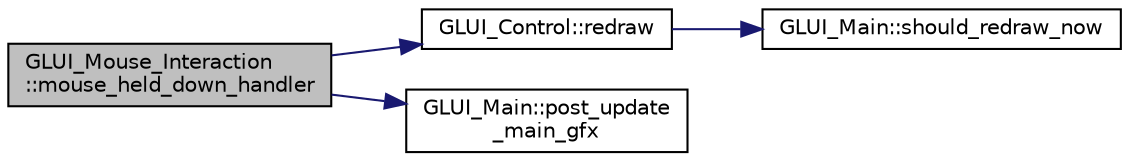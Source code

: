digraph "GLUI_Mouse_Interaction::mouse_held_down_handler"
{
  edge [fontname="Helvetica",fontsize="10",labelfontname="Helvetica",labelfontsize="10"];
  node [fontname="Helvetica",fontsize="10",shape=record];
  rankdir="LR";
  Node1 [label="GLUI_Mouse_Interaction\l::mouse_held_down_handler",height=0.2,width=0.4,color="black", fillcolor="grey75", style="filled", fontcolor="black"];
  Node1 -> Node2 [color="midnightblue",fontsize="10",style="solid",fontname="Helvetica"];
  Node2 [label="GLUI_Control::redraw",height=0.2,width=0.4,color="black", fillcolor="white", style="filled",URL="$class_g_l_u_i___control.html#a7777125cd866884377899df625bad6cd"];
  Node2 -> Node3 [color="midnightblue",fontsize="10",style="solid",fontname="Helvetica"];
  Node3 [label="GLUI_Main::should_redraw_now",height=0.2,width=0.4,color="black", fillcolor="white", style="filled",URL="$class_g_l_u_i___main.html#a838a093d3748a6a6434f5e3a62d29c79"];
  Node1 -> Node4 [color="midnightblue",fontsize="10",style="solid",fontname="Helvetica"];
  Node4 [label="GLUI_Main::post_update\l_main_gfx",height=0.2,width=0.4,color="black", fillcolor="white", style="filled",URL="$class_g_l_u_i___main.html#a64302740a0fb9ca34de276d001fbd8bd"];
}
